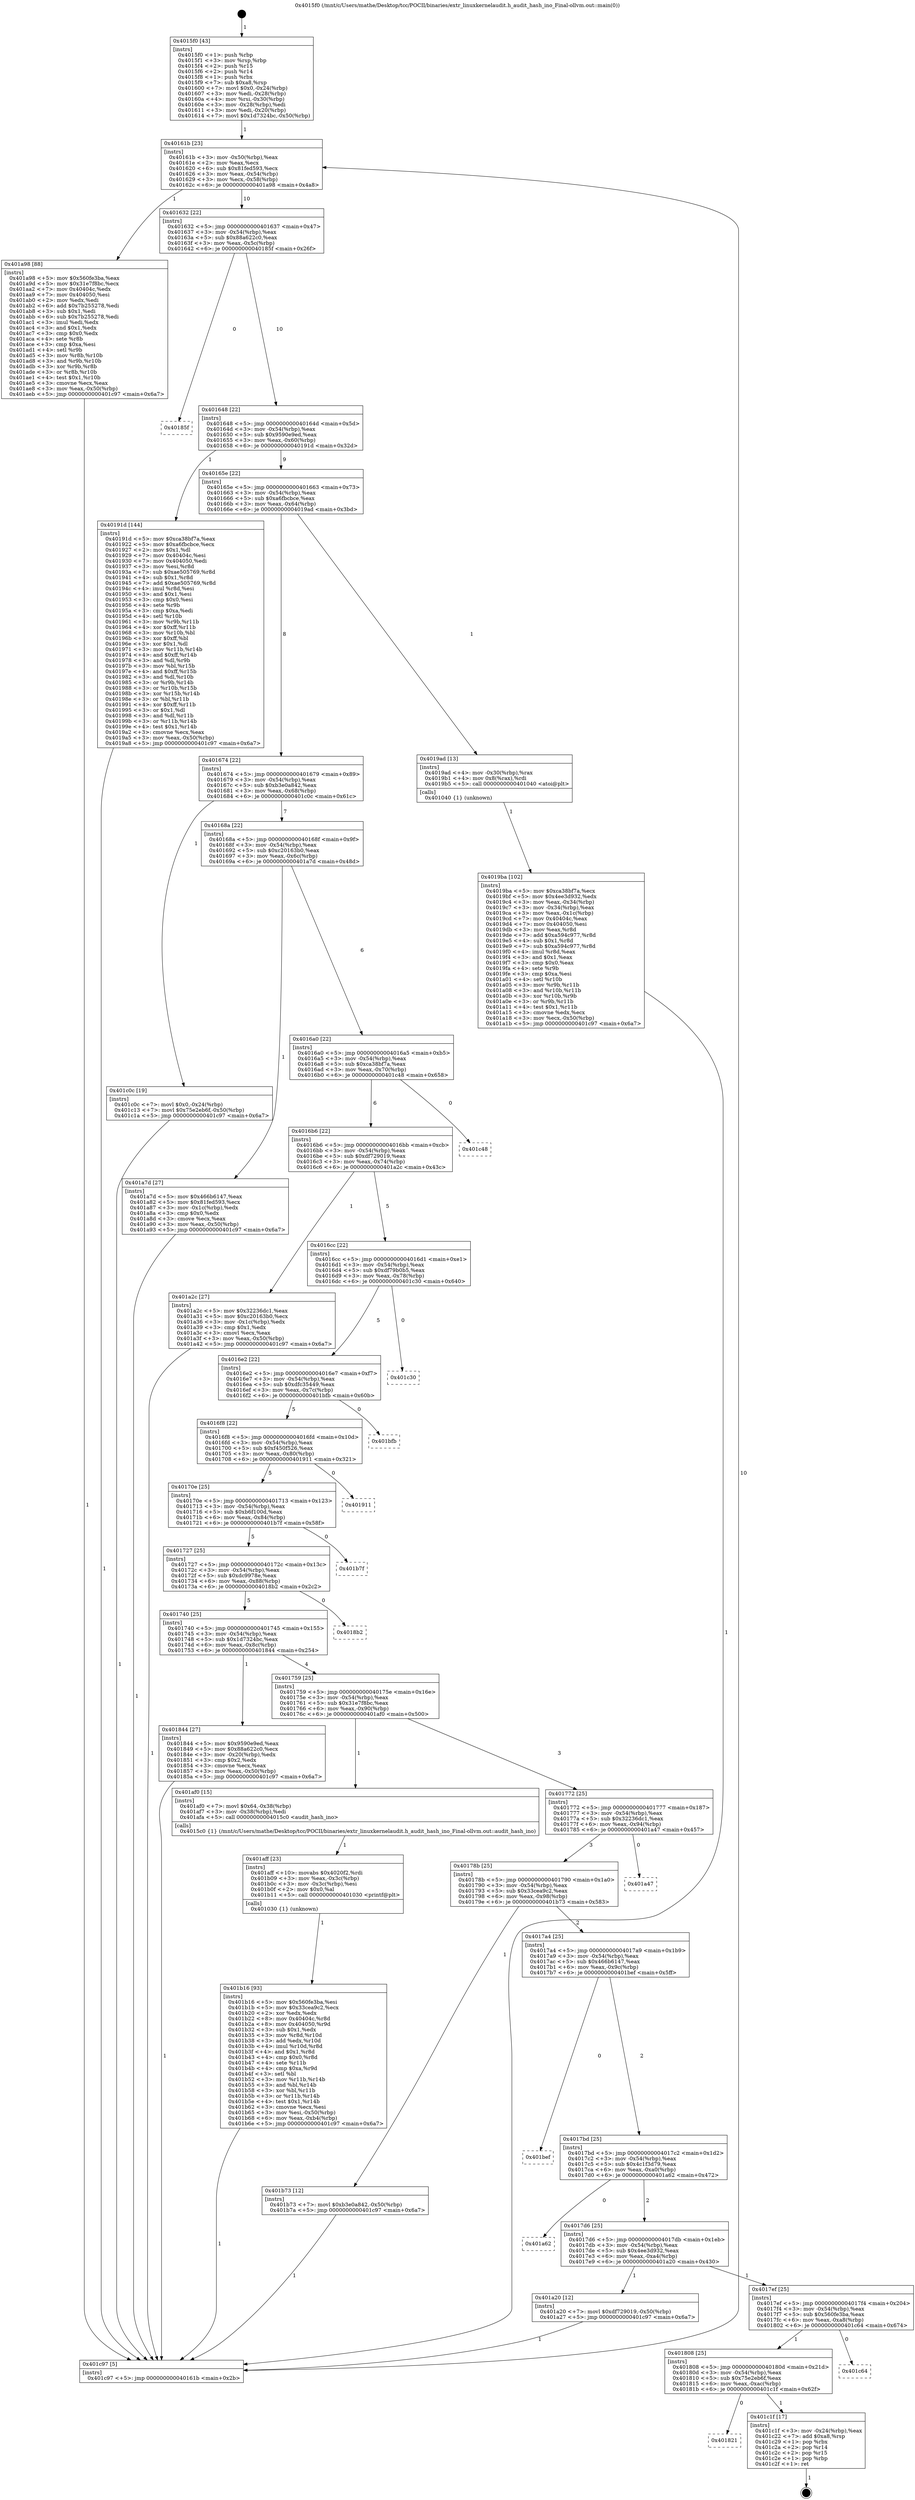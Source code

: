 digraph "0x4015f0" {
  label = "0x4015f0 (/mnt/c/Users/mathe/Desktop/tcc/POCII/binaries/extr_linuxkernelaudit.h_audit_hash_ino_Final-ollvm.out::main(0))"
  labelloc = "t"
  node[shape=record]

  Entry [label="",width=0.3,height=0.3,shape=circle,fillcolor=black,style=filled]
  "0x40161b" [label="{
     0x40161b [23]\l
     | [instrs]\l
     &nbsp;&nbsp;0x40161b \<+3\>: mov -0x50(%rbp),%eax\l
     &nbsp;&nbsp;0x40161e \<+2\>: mov %eax,%ecx\l
     &nbsp;&nbsp;0x401620 \<+6\>: sub $0x81fed593,%ecx\l
     &nbsp;&nbsp;0x401626 \<+3\>: mov %eax,-0x54(%rbp)\l
     &nbsp;&nbsp;0x401629 \<+3\>: mov %ecx,-0x58(%rbp)\l
     &nbsp;&nbsp;0x40162c \<+6\>: je 0000000000401a98 \<main+0x4a8\>\l
  }"]
  "0x401a98" [label="{
     0x401a98 [88]\l
     | [instrs]\l
     &nbsp;&nbsp;0x401a98 \<+5\>: mov $0x560fe3ba,%eax\l
     &nbsp;&nbsp;0x401a9d \<+5\>: mov $0x31e7f8bc,%ecx\l
     &nbsp;&nbsp;0x401aa2 \<+7\>: mov 0x40404c,%edx\l
     &nbsp;&nbsp;0x401aa9 \<+7\>: mov 0x404050,%esi\l
     &nbsp;&nbsp;0x401ab0 \<+2\>: mov %edx,%edi\l
     &nbsp;&nbsp;0x401ab2 \<+6\>: add $0x7b255278,%edi\l
     &nbsp;&nbsp;0x401ab8 \<+3\>: sub $0x1,%edi\l
     &nbsp;&nbsp;0x401abb \<+6\>: sub $0x7b255278,%edi\l
     &nbsp;&nbsp;0x401ac1 \<+3\>: imul %edi,%edx\l
     &nbsp;&nbsp;0x401ac4 \<+3\>: and $0x1,%edx\l
     &nbsp;&nbsp;0x401ac7 \<+3\>: cmp $0x0,%edx\l
     &nbsp;&nbsp;0x401aca \<+4\>: sete %r8b\l
     &nbsp;&nbsp;0x401ace \<+3\>: cmp $0xa,%esi\l
     &nbsp;&nbsp;0x401ad1 \<+4\>: setl %r9b\l
     &nbsp;&nbsp;0x401ad5 \<+3\>: mov %r8b,%r10b\l
     &nbsp;&nbsp;0x401ad8 \<+3\>: and %r9b,%r10b\l
     &nbsp;&nbsp;0x401adb \<+3\>: xor %r9b,%r8b\l
     &nbsp;&nbsp;0x401ade \<+3\>: or %r8b,%r10b\l
     &nbsp;&nbsp;0x401ae1 \<+4\>: test $0x1,%r10b\l
     &nbsp;&nbsp;0x401ae5 \<+3\>: cmovne %ecx,%eax\l
     &nbsp;&nbsp;0x401ae8 \<+3\>: mov %eax,-0x50(%rbp)\l
     &nbsp;&nbsp;0x401aeb \<+5\>: jmp 0000000000401c97 \<main+0x6a7\>\l
  }"]
  "0x401632" [label="{
     0x401632 [22]\l
     | [instrs]\l
     &nbsp;&nbsp;0x401632 \<+5\>: jmp 0000000000401637 \<main+0x47\>\l
     &nbsp;&nbsp;0x401637 \<+3\>: mov -0x54(%rbp),%eax\l
     &nbsp;&nbsp;0x40163a \<+5\>: sub $0x88a622c0,%eax\l
     &nbsp;&nbsp;0x40163f \<+3\>: mov %eax,-0x5c(%rbp)\l
     &nbsp;&nbsp;0x401642 \<+6\>: je 000000000040185f \<main+0x26f\>\l
  }"]
  Exit [label="",width=0.3,height=0.3,shape=circle,fillcolor=black,style=filled,peripheries=2]
  "0x40185f" [label="{
     0x40185f\l
  }", style=dashed]
  "0x401648" [label="{
     0x401648 [22]\l
     | [instrs]\l
     &nbsp;&nbsp;0x401648 \<+5\>: jmp 000000000040164d \<main+0x5d\>\l
     &nbsp;&nbsp;0x40164d \<+3\>: mov -0x54(%rbp),%eax\l
     &nbsp;&nbsp;0x401650 \<+5\>: sub $0x9590e9ed,%eax\l
     &nbsp;&nbsp;0x401655 \<+3\>: mov %eax,-0x60(%rbp)\l
     &nbsp;&nbsp;0x401658 \<+6\>: je 000000000040191d \<main+0x32d\>\l
  }"]
  "0x401821" [label="{
     0x401821\l
  }", style=dashed]
  "0x40191d" [label="{
     0x40191d [144]\l
     | [instrs]\l
     &nbsp;&nbsp;0x40191d \<+5\>: mov $0xca38bf7a,%eax\l
     &nbsp;&nbsp;0x401922 \<+5\>: mov $0xa6fbcbce,%ecx\l
     &nbsp;&nbsp;0x401927 \<+2\>: mov $0x1,%dl\l
     &nbsp;&nbsp;0x401929 \<+7\>: mov 0x40404c,%esi\l
     &nbsp;&nbsp;0x401930 \<+7\>: mov 0x404050,%edi\l
     &nbsp;&nbsp;0x401937 \<+3\>: mov %esi,%r8d\l
     &nbsp;&nbsp;0x40193a \<+7\>: sub $0xae505769,%r8d\l
     &nbsp;&nbsp;0x401941 \<+4\>: sub $0x1,%r8d\l
     &nbsp;&nbsp;0x401945 \<+7\>: add $0xae505769,%r8d\l
     &nbsp;&nbsp;0x40194c \<+4\>: imul %r8d,%esi\l
     &nbsp;&nbsp;0x401950 \<+3\>: and $0x1,%esi\l
     &nbsp;&nbsp;0x401953 \<+3\>: cmp $0x0,%esi\l
     &nbsp;&nbsp;0x401956 \<+4\>: sete %r9b\l
     &nbsp;&nbsp;0x40195a \<+3\>: cmp $0xa,%edi\l
     &nbsp;&nbsp;0x40195d \<+4\>: setl %r10b\l
     &nbsp;&nbsp;0x401961 \<+3\>: mov %r9b,%r11b\l
     &nbsp;&nbsp;0x401964 \<+4\>: xor $0xff,%r11b\l
     &nbsp;&nbsp;0x401968 \<+3\>: mov %r10b,%bl\l
     &nbsp;&nbsp;0x40196b \<+3\>: xor $0xff,%bl\l
     &nbsp;&nbsp;0x40196e \<+3\>: xor $0x1,%dl\l
     &nbsp;&nbsp;0x401971 \<+3\>: mov %r11b,%r14b\l
     &nbsp;&nbsp;0x401974 \<+4\>: and $0xff,%r14b\l
     &nbsp;&nbsp;0x401978 \<+3\>: and %dl,%r9b\l
     &nbsp;&nbsp;0x40197b \<+3\>: mov %bl,%r15b\l
     &nbsp;&nbsp;0x40197e \<+4\>: and $0xff,%r15b\l
     &nbsp;&nbsp;0x401982 \<+3\>: and %dl,%r10b\l
     &nbsp;&nbsp;0x401985 \<+3\>: or %r9b,%r14b\l
     &nbsp;&nbsp;0x401988 \<+3\>: or %r10b,%r15b\l
     &nbsp;&nbsp;0x40198b \<+3\>: xor %r15b,%r14b\l
     &nbsp;&nbsp;0x40198e \<+3\>: or %bl,%r11b\l
     &nbsp;&nbsp;0x401991 \<+4\>: xor $0xff,%r11b\l
     &nbsp;&nbsp;0x401995 \<+3\>: or $0x1,%dl\l
     &nbsp;&nbsp;0x401998 \<+3\>: and %dl,%r11b\l
     &nbsp;&nbsp;0x40199b \<+3\>: or %r11b,%r14b\l
     &nbsp;&nbsp;0x40199e \<+4\>: test $0x1,%r14b\l
     &nbsp;&nbsp;0x4019a2 \<+3\>: cmovne %ecx,%eax\l
     &nbsp;&nbsp;0x4019a5 \<+3\>: mov %eax,-0x50(%rbp)\l
     &nbsp;&nbsp;0x4019a8 \<+5\>: jmp 0000000000401c97 \<main+0x6a7\>\l
  }"]
  "0x40165e" [label="{
     0x40165e [22]\l
     | [instrs]\l
     &nbsp;&nbsp;0x40165e \<+5\>: jmp 0000000000401663 \<main+0x73\>\l
     &nbsp;&nbsp;0x401663 \<+3\>: mov -0x54(%rbp),%eax\l
     &nbsp;&nbsp;0x401666 \<+5\>: sub $0xa6fbcbce,%eax\l
     &nbsp;&nbsp;0x40166b \<+3\>: mov %eax,-0x64(%rbp)\l
     &nbsp;&nbsp;0x40166e \<+6\>: je 00000000004019ad \<main+0x3bd\>\l
  }"]
  "0x401c1f" [label="{
     0x401c1f [17]\l
     | [instrs]\l
     &nbsp;&nbsp;0x401c1f \<+3\>: mov -0x24(%rbp),%eax\l
     &nbsp;&nbsp;0x401c22 \<+7\>: add $0xa8,%rsp\l
     &nbsp;&nbsp;0x401c29 \<+1\>: pop %rbx\l
     &nbsp;&nbsp;0x401c2a \<+2\>: pop %r14\l
     &nbsp;&nbsp;0x401c2c \<+2\>: pop %r15\l
     &nbsp;&nbsp;0x401c2e \<+1\>: pop %rbp\l
     &nbsp;&nbsp;0x401c2f \<+1\>: ret\l
  }"]
  "0x4019ad" [label="{
     0x4019ad [13]\l
     | [instrs]\l
     &nbsp;&nbsp;0x4019ad \<+4\>: mov -0x30(%rbp),%rax\l
     &nbsp;&nbsp;0x4019b1 \<+4\>: mov 0x8(%rax),%rdi\l
     &nbsp;&nbsp;0x4019b5 \<+5\>: call 0000000000401040 \<atoi@plt\>\l
     | [calls]\l
     &nbsp;&nbsp;0x401040 \{1\} (unknown)\l
  }"]
  "0x401674" [label="{
     0x401674 [22]\l
     | [instrs]\l
     &nbsp;&nbsp;0x401674 \<+5\>: jmp 0000000000401679 \<main+0x89\>\l
     &nbsp;&nbsp;0x401679 \<+3\>: mov -0x54(%rbp),%eax\l
     &nbsp;&nbsp;0x40167c \<+5\>: sub $0xb3e0a842,%eax\l
     &nbsp;&nbsp;0x401681 \<+3\>: mov %eax,-0x68(%rbp)\l
     &nbsp;&nbsp;0x401684 \<+6\>: je 0000000000401c0c \<main+0x61c\>\l
  }"]
  "0x401808" [label="{
     0x401808 [25]\l
     | [instrs]\l
     &nbsp;&nbsp;0x401808 \<+5\>: jmp 000000000040180d \<main+0x21d\>\l
     &nbsp;&nbsp;0x40180d \<+3\>: mov -0x54(%rbp),%eax\l
     &nbsp;&nbsp;0x401810 \<+5\>: sub $0x75e2eb6f,%eax\l
     &nbsp;&nbsp;0x401815 \<+6\>: mov %eax,-0xac(%rbp)\l
     &nbsp;&nbsp;0x40181b \<+6\>: je 0000000000401c1f \<main+0x62f\>\l
  }"]
  "0x401c0c" [label="{
     0x401c0c [19]\l
     | [instrs]\l
     &nbsp;&nbsp;0x401c0c \<+7\>: movl $0x0,-0x24(%rbp)\l
     &nbsp;&nbsp;0x401c13 \<+7\>: movl $0x75e2eb6f,-0x50(%rbp)\l
     &nbsp;&nbsp;0x401c1a \<+5\>: jmp 0000000000401c97 \<main+0x6a7\>\l
  }"]
  "0x40168a" [label="{
     0x40168a [22]\l
     | [instrs]\l
     &nbsp;&nbsp;0x40168a \<+5\>: jmp 000000000040168f \<main+0x9f\>\l
     &nbsp;&nbsp;0x40168f \<+3\>: mov -0x54(%rbp),%eax\l
     &nbsp;&nbsp;0x401692 \<+5\>: sub $0xc20163b0,%eax\l
     &nbsp;&nbsp;0x401697 \<+3\>: mov %eax,-0x6c(%rbp)\l
     &nbsp;&nbsp;0x40169a \<+6\>: je 0000000000401a7d \<main+0x48d\>\l
  }"]
  "0x401c64" [label="{
     0x401c64\l
  }", style=dashed]
  "0x401a7d" [label="{
     0x401a7d [27]\l
     | [instrs]\l
     &nbsp;&nbsp;0x401a7d \<+5\>: mov $0x466b6147,%eax\l
     &nbsp;&nbsp;0x401a82 \<+5\>: mov $0x81fed593,%ecx\l
     &nbsp;&nbsp;0x401a87 \<+3\>: mov -0x1c(%rbp),%edx\l
     &nbsp;&nbsp;0x401a8a \<+3\>: cmp $0x0,%edx\l
     &nbsp;&nbsp;0x401a8d \<+3\>: cmove %ecx,%eax\l
     &nbsp;&nbsp;0x401a90 \<+3\>: mov %eax,-0x50(%rbp)\l
     &nbsp;&nbsp;0x401a93 \<+5\>: jmp 0000000000401c97 \<main+0x6a7\>\l
  }"]
  "0x4016a0" [label="{
     0x4016a0 [22]\l
     | [instrs]\l
     &nbsp;&nbsp;0x4016a0 \<+5\>: jmp 00000000004016a5 \<main+0xb5\>\l
     &nbsp;&nbsp;0x4016a5 \<+3\>: mov -0x54(%rbp),%eax\l
     &nbsp;&nbsp;0x4016a8 \<+5\>: sub $0xca38bf7a,%eax\l
     &nbsp;&nbsp;0x4016ad \<+3\>: mov %eax,-0x70(%rbp)\l
     &nbsp;&nbsp;0x4016b0 \<+6\>: je 0000000000401c48 \<main+0x658\>\l
  }"]
  "0x401b16" [label="{
     0x401b16 [93]\l
     | [instrs]\l
     &nbsp;&nbsp;0x401b16 \<+5\>: mov $0x560fe3ba,%esi\l
     &nbsp;&nbsp;0x401b1b \<+5\>: mov $0x33cea9c2,%ecx\l
     &nbsp;&nbsp;0x401b20 \<+2\>: xor %edx,%edx\l
     &nbsp;&nbsp;0x401b22 \<+8\>: mov 0x40404c,%r8d\l
     &nbsp;&nbsp;0x401b2a \<+8\>: mov 0x404050,%r9d\l
     &nbsp;&nbsp;0x401b32 \<+3\>: sub $0x1,%edx\l
     &nbsp;&nbsp;0x401b35 \<+3\>: mov %r8d,%r10d\l
     &nbsp;&nbsp;0x401b38 \<+3\>: add %edx,%r10d\l
     &nbsp;&nbsp;0x401b3b \<+4\>: imul %r10d,%r8d\l
     &nbsp;&nbsp;0x401b3f \<+4\>: and $0x1,%r8d\l
     &nbsp;&nbsp;0x401b43 \<+4\>: cmp $0x0,%r8d\l
     &nbsp;&nbsp;0x401b47 \<+4\>: sete %r11b\l
     &nbsp;&nbsp;0x401b4b \<+4\>: cmp $0xa,%r9d\l
     &nbsp;&nbsp;0x401b4f \<+3\>: setl %bl\l
     &nbsp;&nbsp;0x401b52 \<+3\>: mov %r11b,%r14b\l
     &nbsp;&nbsp;0x401b55 \<+3\>: and %bl,%r14b\l
     &nbsp;&nbsp;0x401b58 \<+3\>: xor %bl,%r11b\l
     &nbsp;&nbsp;0x401b5b \<+3\>: or %r11b,%r14b\l
     &nbsp;&nbsp;0x401b5e \<+4\>: test $0x1,%r14b\l
     &nbsp;&nbsp;0x401b62 \<+3\>: cmovne %ecx,%esi\l
     &nbsp;&nbsp;0x401b65 \<+3\>: mov %esi,-0x50(%rbp)\l
     &nbsp;&nbsp;0x401b68 \<+6\>: mov %eax,-0xb4(%rbp)\l
     &nbsp;&nbsp;0x401b6e \<+5\>: jmp 0000000000401c97 \<main+0x6a7\>\l
  }"]
  "0x401c48" [label="{
     0x401c48\l
  }", style=dashed]
  "0x4016b6" [label="{
     0x4016b6 [22]\l
     | [instrs]\l
     &nbsp;&nbsp;0x4016b6 \<+5\>: jmp 00000000004016bb \<main+0xcb\>\l
     &nbsp;&nbsp;0x4016bb \<+3\>: mov -0x54(%rbp),%eax\l
     &nbsp;&nbsp;0x4016be \<+5\>: sub $0xdf729019,%eax\l
     &nbsp;&nbsp;0x4016c3 \<+3\>: mov %eax,-0x74(%rbp)\l
     &nbsp;&nbsp;0x4016c6 \<+6\>: je 0000000000401a2c \<main+0x43c\>\l
  }"]
  "0x401aff" [label="{
     0x401aff [23]\l
     | [instrs]\l
     &nbsp;&nbsp;0x401aff \<+10\>: movabs $0x4020f2,%rdi\l
     &nbsp;&nbsp;0x401b09 \<+3\>: mov %eax,-0x3c(%rbp)\l
     &nbsp;&nbsp;0x401b0c \<+3\>: mov -0x3c(%rbp),%esi\l
     &nbsp;&nbsp;0x401b0f \<+2\>: mov $0x0,%al\l
     &nbsp;&nbsp;0x401b11 \<+5\>: call 0000000000401030 \<printf@plt\>\l
     | [calls]\l
     &nbsp;&nbsp;0x401030 \{1\} (unknown)\l
  }"]
  "0x401a2c" [label="{
     0x401a2c [27]\l
     | [instrs]\l
     &nbsp;&nbsp;0x401a2c \<+5\>: mov $0x32236dc1,%eax\l
     &nbsp;&nbsp;0x401a31 \<+5\>: mov $0xc20163b0,%ecx\l
     &nbsp;&nbsp;0x401a36 \<+3\>: mov -0x1c(%rbp),%edx\l
     &nbsp;&nbsp;0x401a39 \<+3\>: cmp $0x1,%edx\l
     &nbsp;&nbsp;0x401a3c \<+3\>: cmovl %ecx,%eax\l
     &nbsp;&nbsp;0x401a3f \<+3\>: mov %eax,-0x50(%rbp)\l
     &nbsp;&nbsp;0x401a42 \<+5\>: jmp 0000000000401c97 \<main+0x6a7\>\l
  }"]
  "0x4016cc" [label="{
     0x4016cc [22]\l
     | [instrs]\l
     &nbsp;&nbsp;0x4016cc \<+5\>: jmp 00000000004016d1 \<main+0xe1\>\l
     &nbsp;&nbsp;0x4016d1 \<+3\>: mov -0x54(%rbp),%eax\l
     &nbsp;&nbsp;0x4016d4 \<+5\>: sub $0xdf79b0b5,%eax\l
     &nbsp;&nbsp;0x4016d9 \<+3\>: mov %eax,-0x78(%rbp)\l
     &nbsp;&nbsp;0x4016dc \<+6\>: je 0000000000401c30 \<main+0x640\>\l
  }"]
  "0x4017ef" [label="{
     0x4017ef [25]\l
     | [instrs]\l
     &nbsp;&nbsp;0x4017ef \<+5\>: jmp 00000000004017f4 \<main+0x204\>\l
     &nbsp;&nbsp;0x4017f4 \<+3\>: mov -0x54(%rbp),%eax\l
     &nbsp;&nbsp;0x4017f7 \<+5\>: sub $0x560fe3ba,%eax\l
     &nbsp;&nbsp;0x4017fc \<+6\>: mov %eax,-0xa8(%rbp)\l
     &nbsp;&nbsp;0x401802 \<+6\>: je 0000000000401c64 \<main+0x674\>\l
  }"]
  "0x401c30" [label="{
     0x401c30\l
  }", style=dashed]
  "0x4016e2" [label="{
     0x4016e2 [22]\l
     | [instrs]\l
     &nbsp;&nbsp;0x4016e2 \<+5\>: jmp 00000000004016e7 \<main+0xf7\>\l
     &nbsp;&nbsp;0x4016e7 \<+3\>: mov -0x54(%rbp),%eax\l
     &nbsp;&nbsp;0x4016ea \<+5\>: sub $0xdfc35449,%eax\l
     &nbsp;&nbsp;0x4016ef \<+3\>: mov %eax,-0x7c(%rbp)\l
     &nbsp;&nbsp;0x4016f2 \<+6\>: je 0000000000401bfb \<main+0x60b\>\l
  }"]
  "0x401a20" [label="{
     0x401a20 [12]\l
     | [instrs]\l
     &nbsp;&nbsp;0x401a20 \<+7\>: movl $0xdf729019,-0x50(%rbp)\l
     &nbsp;&nbsp;0x401a27 \<+5\>: jmp 0000000000401c97 \<main+0x6a7\>\l
  }"]
  "0x401bfb" [label="{
     0x401bfb\l
  }", style=dashed]
  "0x4016f8" [label="{
     0x4016f8 [22]\l
     | [instrs]\l
     &nbsp;&nbsp;0x4016f8 \<+5\>: jmp 00000000004016fd \<main+0x10d\>\l
     &nbsp;&nbsp;0x4016fd \<+3\>: mov -0x54(%rbp),%eax\l
     &nbsp;&nbsp;0x401700 \<+5\>: sub $0xf450f526,%eax\l
     &nbsp;&nbsp;0x401705 \<+3\>: mov %eax,-0x80(%rbp)\l
     &nbsp;&nbsp;0x401708 \<+6\>: je 0000000000401911 \<main+0x321\>\l
  }"]
  "0x4017d6" [label="{
     0x4017d6 [25]\l
     | [instrs]\l
     &nbsp;&nbsp;0x4017d6 \<+5\>: jmp 00000000004017db \<main+0x1eb\>\l
     &nbsp;&nbsp;0x4017db \<+3\>: mov -0x54(%rbp),%eax\l
     &nbsp;&nbsp;0x4017de \<+5\>: sub $0x4ee3d932,%eax\l
     &nbsp;&nbsp;0x4017e3 \<+6\>: mov %eax,-0xa4(%rbp)\l
     &nbsp;&nbsp;0x4017e9 \<+6\>: je 0000000000401a20 \<main+0x430\>\l
  }"]
  "0x401911" [label="{
     0x401911\l
  }", style=dashed]
  "0x40170e" [label="{
     0x40170e [25]\l
     | [instrs]\l
     &nbsp;&nbsp;0x40170e \<+5\>: jmp 0000000000401713 \<main+0x123\>\l
     &nbsp;&nbsp;0x401713 \<+3\>: mov -0x54(%rbp),%eax\l
     &nbsp;&nbsp;0x401716 \<+5\>: sub $0xb6f100d,%eax\l
     &nbsp;&nbsp;0x40171b \<+6\>: mov %eax,-0x84(%rbp)\l
     &nbsp;&nbsp;0x401721 \<+6\>: je 0000000000401b7f \<main+0x58f\>\l
  }"]
  "0x401a62" [label="{
     0x401a62\l
  }", style=dashed]
  "0x401b7f" [label="{
     0x401b7f\l
  }", style=dashed]
  "0x401727" [label="{
     0x401727 [25]\l
     | [instrs]\l
     &nbsp;&nbsp;0x401727 \<+5\>: jmp 000000000040172c \<main+0x13c\>\l
     &nbsp;&nbsp;0x40172c \<+3\>: mov -0x54(%rbp),%eax\l
     &nbsp;&nbsp;0x40172f \<+5\>: sub $0xdc9978e,%eax\l
     &nbsp;&nbsp;0x401734 \<+6\>: mov %eax,-0x88(%rbp)\l
     &nbsp;&nbsp;0x40173a \<+6\>: je 00000000004018b2 \<main+0x2c2\>\l
  }"]
  "0x4017bd" [label="{
     0x4017bd [25]\l
     | [instrs]\l
     &nbsp;&nbsp;0x4017bd \<+5\>: jmp 00000000004017c2 \<main+0x1d2\>\l
     &nbsp;&nbsp;0x4017c2 \<+3\>: mov -0x54(%rbp),%eax\l
     &nbsp;&nbsp;0x4017c5 \<+5\>: sub $0x4c1f3d79,%eax\l
     &nbsp;&nbsp;0x4017ca \<+6\>: mov %eax,-0xa0(%rbp)\l
     &nbsp;&nbsp;0x4017d0 \<+6\>: je 0000000000401a62 \<main+0x472\>\l
  }"]
  "0x4018b2" [label="{
     0x4018b2\l
  }", style=dashed]
  "0x401740" [label="{
     0x401740 [25]\l
     | [instrs]\l
     &nbsp;&nbsp;0x401740 \<+5\>: jmp 0000000000401745 \<main+0x155\>\l
     &nbsp;&nbsp;0x401745 \<+3\>: mov -0x54(%rbp),%eax\l
     &nbsp;&nbsp;0x401748 \<+5\>: sub $0x1d7324bc,%eax\l
     &nbsp;&nbsp;0x40174d \<+6\>: mov %eax,-0x8c(%rbp)\l
     &nbsp;&nbsp;0x401753 \<+6\>: je 0000000000401844 \<main+0x254\>\l
  }"]
  "0x401bef" [label="{
     0x401bef\l
  }", style=dashed]
  "0x401844" [label="{
     0x401844 [27]\l
     | [instrs]\l
     &nbsp;&nbsp;0x401844 \<+5\>: mov $0x9590e9ed,%eax\l
     &nbsp;&nbsp;0x401849 \<+5\>: mov $0x88a622c0,%ecx\l
     &nbsp;&nbsp;0x40184e \<+3\>: mov -0x20(%rbp),%edx\l
     &nbsp;&nbsp;0x401851 \<+3\>: cmp $0x2,%edx\l
     &nbsp;&nbsp;0x401854 \<+3\>: cmovne %ecx,%eax\l
     &nbsp;&nbsp;0x401857 \<+3\>: mov %eax,-0x50(%rbp)\l
     &nbsp;&nbsp;0x40185a \<+5\>: jmp 0000000000401c97 \<main+0x6a7\>\l
  }"]
  "0x401759" [label="{
     0x401759 [25]\l
     | [instrs]\l
     &nbsp;&nbsp;0x401759 \<+5\>: jmp 000000000040175e \<main+0x16e\>\l
     &nbsp;&nbsp;0x40175e \<+3\>: mov -0x54(%rbp),%eax\l
     &nbsp;&nbsp;0x401761 \<+5\>: sub $0x31e7f8bc,%eax\l
     &nbsp;&nbsp;0x401766 \<+6\>: mov %eax,-0x90(%rbp)\l
     &nbsp;&nbsp;0x40176c \<+6\>: je 0000000000401af0 \<main+0x500\>\l
  }"]
  "0x401c97" [label="{
     0x401c97 [5]\l
     | [instrs]\l
     &nbsp;&nbsp;0x401c97 \<+5\>: jmp 000000000040161b \<main+0x2b\>\l
  }"]
  "0x4015f0" [label="{
     0x4015f0 [43]\l
     | [instrs]\l
     &nbsp;&nbsp;0x4015f0 \<+1\>: push %rbp\l
     &nbsp;&nbsp;0x4015f1 \<+3\>: mov %rsp,%rbp\l
     &nbsp;&nbsp;0x4015f4 \<+2\>: push %r15\l
     &nbsp;&nbsp;0x4015f6 \<+2\>: push %r14\l
     &nbsp;&nbsp;0x4015f8 \<+1\>: push %rbx\l
     &nbsp;&nbsp;0x4015f9 \<+7\>: sub $0xa8,%rsp\l
     &nbsp;&nbsp;0x401600 \<+7\>: movl $0x0,-0x24(%rbp)\l
     &nbsp;&nbsp;0x401607 \<+3\>: mov %edi,-0x28(%rbp)\l
     &nbsp;&nbsp;0x40160a \<+4\>: mov %rsi,-0x30(%rbp)\l
     &nbsp;&nbsp;0x40160e \<+3\>: mov -0x28(%rbp),%edi\l
     &nbsp;&nbsp;0x401611 \<+3\>: mov %edi,-0x20(%rbp)\l
     &nbsp;&nbsp;0x401614 \<+7\>: movl $0x1d7324bc,-0x50(%rbp)\l
  }"]
  "0x4019ba" [label="{
     0x4019ba [102]\l
     | [instrs]\l
     &nbsp;&nbsp;0x4019ba \<+5\>: mov $0xca38bf7a,%ecx\l
     &nbsp;&nbsp;0x4019bf \<+5\>: mov $0x4ee3d932,%edx\l
     &nbsp;&nbsp;0x4019c4 \<+3\>: mov %eax,-0x34(%rbp)\l
     &nbsp;&nbsp;0x4019c7 \<+3\>: mov -0x34(%rbp),%eax\l
     &nbsp;&nbsp;0x4019ca \<+3\>: mov %eax,-0x1c(%rbp)\l
     &nbsp;&nbsp;0x4019cd \<+7\>: mov 0x40404c,%eax\l
     &nbsp;&nbsp;0x4019d4 \<+7\>: mov 0x404050,%esi\l
     &nbsp;&nbsp;0x4019db \<+3\>: mov %eax,%r8d\l
     &nbsp;&nbsp;0x4019de \<+7\>: add $0xa594c977,%r8d\l
     &nbsp;&nbsp;0x4019e5 \<+4\>: sub $0x1,%r8d\l
     &nbsp;&nbsp;0x4019e9 \<+7\>: sub $0xa594c977,%r8d\l
     &nbsp;&nbsp;0x4019f0 \<+4\>: imul %r8d,%eax\l
     &nbsp;&nbsp;0x4019f4 \<+3\>: and $0x1,%eax\l
     &nbsp;&nbsp;0x4019f7 \<+3\>: cmp $0x0,%eax\l
     &nbsp;&nbsp;0x4019fa \<+4\>: sete %r9b\l
     &nbsp;&nbsp;0x4019fe \<+3\>: cmp $0xa,%esi\l
     &nbsp;&nbsp;0x401a01 \<+4\>: setl %r10b\l
     &nbsp;&nbsp;0x401a05 \<+3\>: mov %r9b,%r11b\l
     &nbsp;&nbsp;0x401a08 \<+3\>: and %r10b,%r11b\l
     &nbsp;&nbsp;0x401a0b \<+3\>: xor %r10b,%r9b\l
     &nbsp;&nbsp;0x401a0e \<+3\>: or %r9b,%r11b\l
     &nbsp;&nbsp;0x401a11 \<+4\>: test $0x1,%r11b\l
     &nbsp;&nbsp;0x401a15 \<+3\>: cmovne %edx,%ecx\l
     &nbsp;&nbsp;0x401a18 \<+3\>: mov %ecx,-0x50(%rbp)\l
     &nbsp;&nbsp;0x401a1b \<+5\>: jmp 0000000000401c97 \<main+0x6a7\>\l
  }"]
  "0x4017a4" [label="{
     0x4017a4 [25]\l
     | [instrs]\l
     &nbsp;&nbsp;0x4017a4 \<+5\>: jmp 00000000004017a9 \<main+0x1b9\>\l
     &nbsp;&nbsp;0x4017a9 \<+3\>: mov -0x54(%rbp),%eax\l
     &nbsp;&nbsp;0x4017ac \<+5\>: sub $0x466b6147,%eax\l
     &nbsp;&nbsp;0x4017b1 \<+6\>: mov %eax,-0x9c(%rbp)\l
     &nbsp;&nbsp;0x4017b7 \<+6\>: je 0000000000401bef \<main+0x5ff\>\l
  }"]
  "0x401af0" [label="{
     0x401af0 [15]\l
     | [instrs]\l
     &nbsp;&nbsp;0x401af0 \<+7\>: movl $0x64,-0x38(%rbp)\l
     &nbsp;&nbsp;0x401af7 \<+3\>: mov -0x38(%rbp),%edi\l
     &nbsp;&nbsp;0x401afa \<+5\>: call 00000000004015c0 \<audit_hash_ino\>\l
     | [calls]\l
     &nbsp;&nbsp;0x4015c0 \{1\} (/mnt/c/Users/mathe/Desktop/tcc/POCII/binaries/extr_linuxkernelaudit.h_audit_hash_ino_Final-ollvm.out::audit_hash_ino)\l
  }"]
  "0x401772" [label="{
     0x401772 [25]\l
     | [instrs]\l
     &nbsp;&nbsp;0x401772 \<+5\>: jmp 0000000000401777 \<main+0x187\>\l
     &nbsp;&nbsp;0x401777 \<+3\>: mov -0x54(%rbp),%eax\l
     &nbsp;&nbsp;0x40177a \<+5\>: sub $0x32236dc1,%eax\l
     &nbsp;&nbsp;0x40177f \<+6\>: mov %eax,-0x94(%rbp)\l
     &nbsp;&nbsp;0x401785 \<+6\>: je 0000000000401a47 \<main+0x457\>\l
  }"]
  "0x401b73" [label="{
     0x401b73 [12]\l
     | [instrs]\l
     &nbsp;&nbsp;0x401b73 \<+7\>: movl $0xb3e0a842,-0x50(%rbp)\l
     &nbsp;&nbsp;0x401b7a \<+5\>: jmp 0000000000401c97 \<main+0x6a7\>\l
  }"]
  "0x401a47" [label="{
     0x401a47\l
  }", style=dashed]
  "0x40178b" [label="{
     0x40178b [25]\l
     | [instrs]\l
     &nbsp;&nbsp;0x40178b \<+5\>: jmp 0000000000401790 \<main+0x1a0\>\l
     &nbsp;&nbsp;0x401790 \<+3\>: mov -0x54(%rbp),%eax\l
     &nbsp;&nbsp;0x401793 \<+5\>: sub $0x33cea9c2,%eax\l
     &nbsp;&nbsp;0x401798 \<+6\>: mov %eax,-0x98(%rbp)\l
     &nbsp;&nbsp;0x40179e \<+6\>: je 0000000000401b73 \<main+0x583\>\l
  }"]
  Entry -> "0x4015f0" [label=" 1"]
  "0x40161b" -> "0x401a98" [label=" 1"]
  "0x40161b" -> "0x401632" [label=" 10"]
  "0x401c1f" -> Exit [label=" 1"]
  "0x401632" -> "0x40185f" [label=" 0"]
  "0x401632" -> "0x401648" [label=" 10"]
  "0x401808" -> "0x401821" [label=" 0"]
  "0x401648" -> "0x40191d" [label=" 1"]
  "0x401648" -> "0x40165e" [label=" 9"]
  "0x401808" -> "0x401c1f" [label=" 1"]
  "0x40165e" -> "0x4019ad" [label=" 1"]
  "0x40165e" -> "0x401674" [label=" 8"]
  "0x4017ef" -> "0x401808" [label=" 1"]
  "0x401674" -> "0x401c0c" [label=" 1"]
  "0x401674" -> "0x40168a" [label=" 7"]
  "0x4017ef" -> "0x401c64" [label=" 0"]
  "0x40168a" -> "0x401a7d" [label=" 1"]
  "0x40168a" -> "0x4016a0" [label=" 6"]
  "0x401c0c" -> "0x401c97" [label=" 1"]
  "0x4016a0" -> "0x401c48" [label=" 0"]
  "0x4016a0" -> "0x4016b6" [label=" 6"]
  "0x401b73" -> "0x401c97" [label=" 1"]
  "0x4016b6" -> "0x401a2c" [label=" 1"]
  "0x4016b6" -> "0x4016cc" [label=" 5"]
  "0x401b16" -> "0x401c97" [label=" 1"]
  "0x4016cc" -> "0x401c30" [label=" 0"]
  "0x4016cc" -> "0x4016e2" [label=" 5"]
  "0x401aff" -> "0x401b16" [label=" 1"]
  "0x4016e2" -> "0x401bfb" [label=" 0"]
  "0x4016e2" -> "0x4016f8" [label=" 5"]
  "0x401af0" -> "0x401aff" [label=" 1"]
  "0x4016f8" -> "0x401911" [label=" 0"]
  "0x4016f8" -> "0x40170e" [label=" 5"]
  "0x401a7d" -> "0x401c97" [label=" 1"]
  "0x40170e" -> "0x401b7f" [label=" 0"]
  "0x40170e" -> "0x401727" [label=" 5"]
  "0x401a2c" -> "0x401c97" [label=" 1"]
  "0x401727" -> "0x4018b2" [label=" 0"]
  "0x401727" -> "0x401740" [label=" 5"]
  "0x4017d6" -> "0x4017ef" [label=" 1"]
  "0x401740" -> "0x401844" [label=" 1"]
  "0x401740" -> "0x401759" [label=" 4"]
  "0x401844" -> "0x401c97" [label=" 1"]
  "0x4015f0" -> "0x40161b" [label=" 1"]
  "0x401c97" -> "0x40161b" [label=" 10"]
  "0x40191d" -> "0x401c97" [label=" 1"]
  "0x4019ad" -> "0x4019ba" [label=" 1"]
  "0x4019ba" -> "0x401c97" [label=" 1"]
  "0x4017d6" -> "0x401a20" [label=" 1"]
  "0x401759" -> "0x401af0" [label=" 1"]
  "0x401759" -> "0x401772" [label=" 3"]
  "0x4017bd" -> "0x4017d6" [label=" 2"]
  "0x401772" -> "0x401a47" [label=" 0"]
  "0x401772" -> "0x40178b" [label=" 3"]
  "0x4017bd" -> "0x401a62" [label=" 0"]
  "0x40178b" -> "0x401b73" [label=" 1"]
  "0x40178b" -> "0x4017a4" [label=" 2"]
  "0x401a98" -> "0x401c97" [label=" 1"]
  "0x4017a4" -> "0x401bef" [label=" 0"]
  "0x4017a4" -> "0x4017bd" [label=" 2"]
  "0x401a20" -> "0x401c97" [label=" 1"]
}
